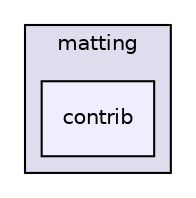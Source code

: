 digraph "/build/FastDeploy/fastdeploy/vision/matting/contrib" {
  compound=true
  node [ fontsize="10", fontname="Helvetica"];
  edge [ labelfontsize="10", labelfontname="Helvetica"];
  subgraph clusterdir_2e97703dae4e901bcdac129cf980fe59 {
    graph [ bgcolor="#ddddee", pencolor="black", label="matting" fontname="Helvetica", fontsize="10", URL="dir_2e97703dae4e901bcdac129cf980fe59.html"]
  dir_6f21e66f2643bdefb3ee68cf99108454 [shape=box, label="contrib", style="filled", fillcolor="#eeeeff", pencolor="black", URL="dir_6f21e66f2643bdefb3ee68cf99108454.html"];
  }
}
